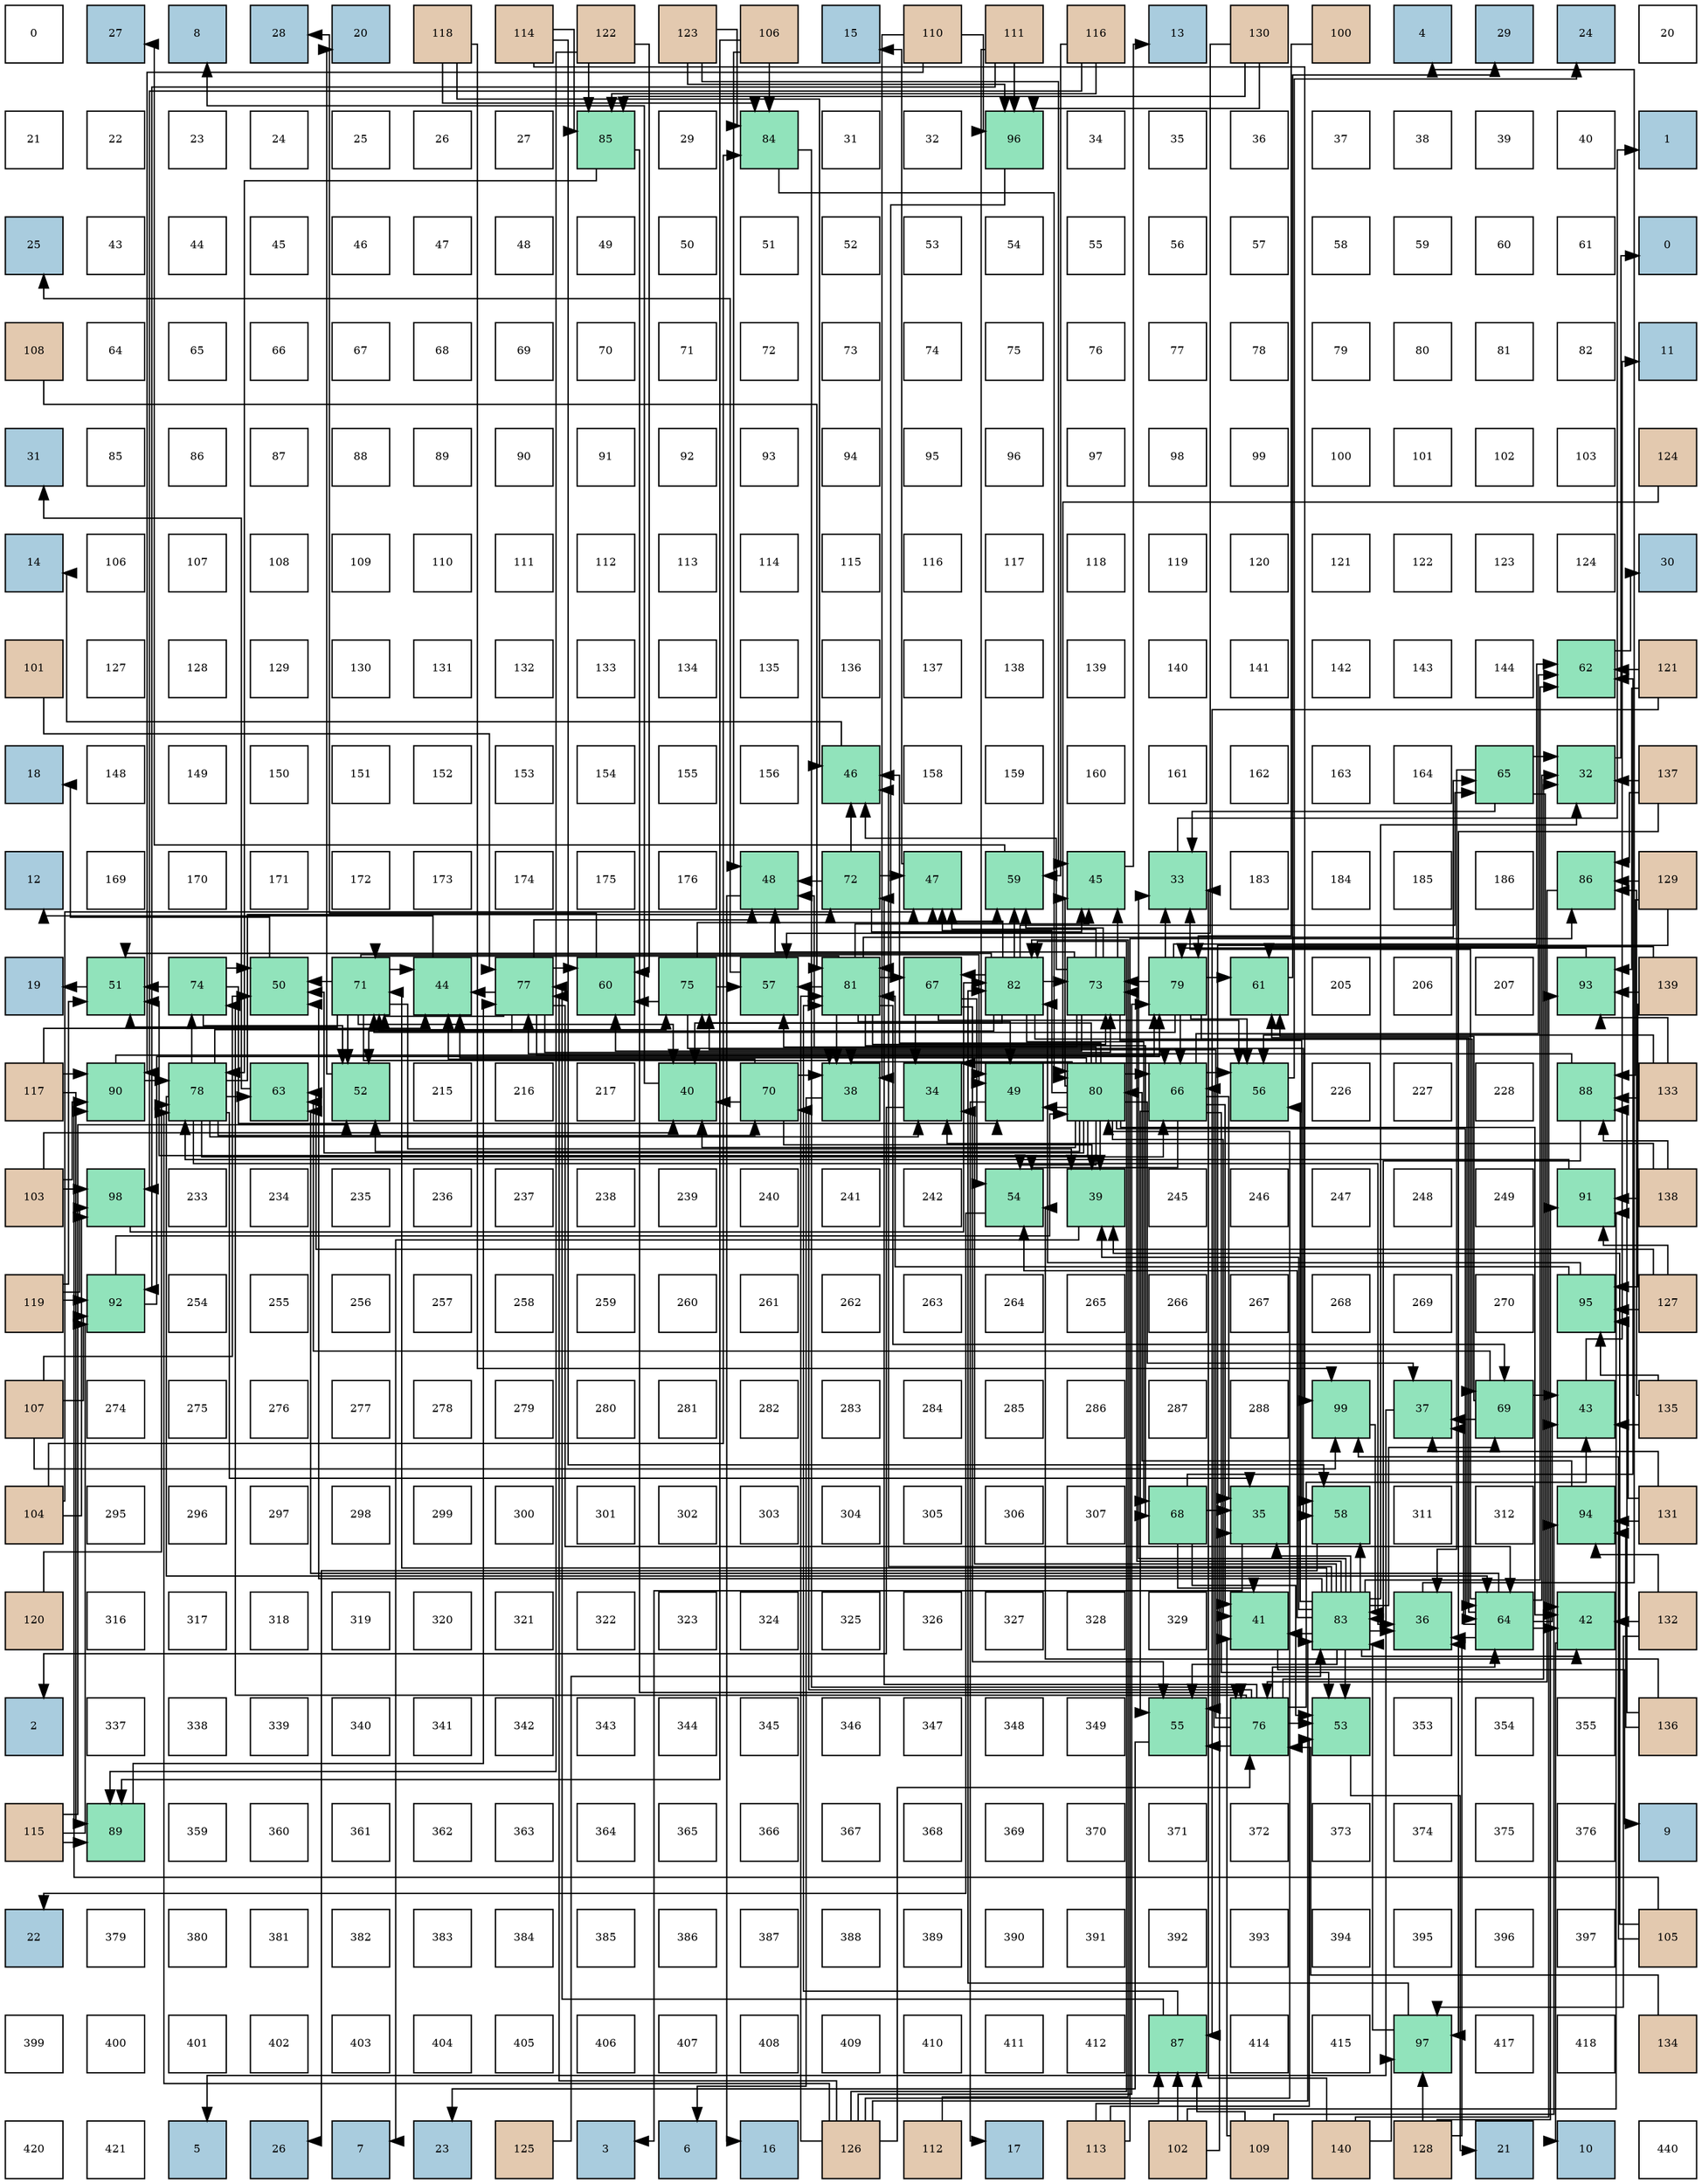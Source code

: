 digraph layout{
 rankdir=TB;
 splines=ortho;
 node [style=filled shape=square fixedsize=true width=0.6];
0[label="0", fontsize=8, fillcolor="#ffffff"];
1[label="27", fontsize=8, fillcolor="#a9ccde"];
2[label="8", fontsize=8, fillcolor="#a9ccde"];
3[label="28", fontsize=8, fillcolor="#a9ccde"];
4[label="20", fontsize=8, fillcolor="#a9ccde"];
5[label="118", fontsize=8, fillcolor="#e3c9af"];
6[label="114", fontsize=8, fillcolor="#e3c9af"];
7[label="122", fontsize=8, fillcolor="#e3c9af"];
8[label="123", fontsize=8, fillcolor="#e3c9af"];
9[label="106", fontsize=8, fillcolor="#e3c9af"];
10[label="15", fontsize=8, fillcolor="#a9ccde"];
11[label="110", fontsize=8, fillcolor="#e3c9af"];
12[label="111", fontsize=8, fillcolor="#e3c9af"];
13[label="116", fontsize=8, fillcolor="#e3c9af"];
14[label="13", fontsize=8, fillcolor="#a9ccde"];
15[label="130", fontsize=8, fillcolor="#e3c9af"];
16[label="100", fontsize=8, fillcolor="#e3c9af"];
17[label="4", fontsize=8, fillcolor="#a9ccde"];
18[label="29", fontsize=8, fillcolor="#a9ccde"];
19[label="24", fontsize=8, fillcolor="#a9ccde"];
20[label="20", fontsize=8, fillcolor="#ffffff"];
21[label="21", fontsize=8, fillcolor="#ffffff"];
22[label="22", fontsize=8, fillcolor="#ffffff"];
23[label="23", fontsize=8, fillcolor="#ffffff"];
24[label="24", fontsize=8, fillcolor="#ffffff"];
25[label="25", fontsize=8, fillcolor="#ffffff"];
26[label="26", fontsize=8, fillcolor="#ffffff"];
27[label="27", fontsize=8, fillcolor="#ffffff"];
28[label="85", fontsize=8, fillcolor="#91e3bb"];
29[label="29", fontsize=8, fillcolor="#ffffff"];
30[label="84", fontsize=8, fillcolor="#91e3bb"];
31[label="31", fontsize=8, fillcolor="#ffffff"];
32[label="32", fontsize=8, fillcolor="#ffffff"];
33[label="96", fontsize=8, fillcolor="#91e3bb"];
34[label="34", fontsize=8, fillcolor="#ffffff"];
35[label="35", fontsize=8, fillcolor="#ffffff"];
36[label="36", fontsize=8, fillcolor="#ffffff"];
37[label="37", fontsize=8, fillcolor="#ffffff"];
38[label="38", fontsize=8, fillcolor="#ffffff"];
39[label="39", fontsize=8, fillcolor="#ffffff"];
40[label="40", fontsize=8, fillcolor="#ffffff"];
41[label="1", fontsize=8, fillcolor="#a9ccde"];
42[label="25", fontsize=8, fillcolor="#a9ccde"];
43[label="43", fontsize=8, fillcolor="#ffffff"];
44[label="44", fontsize=8, fillcolor="#ffffff"];
45[label="45", fontsize=8, fillcolor="#ffffff"];
46[label="46", fontsize=8, fillcolor="#ffffff"];
47[label="47", fontsize=8, fillcolor="#ffffff"];
48[label="48", fontsize=8, fillcolor="#ffffff"];
49[label="49", fontsize=8, fillcolor="#ffffff"];
50[label="50", fontsize=8, fillcolor="#ffffff"];
51[label="51", fontsize=8, fillcolor="#ffffff"];
52[label="52", fontsize=8, fillcolor="#ffffff"];
53[label="53", fontsize=8, fillcolor="#ffffff"];
54[label="54", fontsize=8, fillcolor="#ffffff"];
55[label="55", fontsize=8, fillcolor="#ffffff"];
56[label="56", fontsize=8, fillcolor="#ffffff"];
57[label="57", fontsize=8, fillcolor="#ffffff"];
58[label="58", fontsize=8, fillcolor="#ffffff"];
59[label="59", fontsize=8, fillcolor="#ffffff"];
60[label="60", fontsize=8, fillcolor="#ffffff"];
61[label="61", fontsize=8, fillcolor="#ffffff"];
62[label="0", fontsize=8, fillcolor="#a9ccde"];
63[label="108", fontsize=8, fillcolor="#e3c9af"];
64[label="64", fontsize=8, fillcolor="#ffffff"];
65[label="65", fontsize=8, fillcolor="#ffffff"];
66[label="66", fontsize=8, fillcolor="#ffffff"];
67[label="67", fontsize=8, fillcolor="#ffffff"];
68[label="68", fontsize=8, fillcolor="#ffffff"];
69[label="69", fontsize=8, fillcolor="#ffffff"];
70[label="70", fontsize=8, fillcolor="#ffffff"];
71[label="71", fontsize=8, fillcolor="#ffffff"];
72[label="72", fontsize=8, fillcolor="#ffffff"];
73[label="73", fontsize=8, fillcolor="#ffffff"];
74[label="74", fontsize=8, fillcolor="#ffffff"];
75[label="75", fontsize=8, fillcolor="#ffffff"];
76[label="76", fontsize=8, fillcolor="#ffffff"];
77[label="77", fontsize=8, fillcolor="#ffffff"];
78[label="78", fontsize=8, fillcolor="#ffffff"];
79[label="79", fontsize=8, fillcolor="#ffffff"];
80[label="80", fontsize=8, fillcolor="#ffffff"];
81[label="81", fontsize=8, fillcolor="#ffffff"];
82[label="82", fontsize=8, fillcolor="#ffffff"];
83[label="11", fontsize=8, fillcolor="#a9ccde"];
84[label="31", fontsize=8, fillcolor="#a9ccde"];
85[label="85", fontsize=8, fillcolor="#ffffff"];
86[label="86", fontsize=8, fillcolor="#ffffff"];
87[label="87", fontsize=8, fillcolor="#ffffff"];
88[label="88", fontsize=8, fillcolor="#ffffff"];
89[label="89", fontsize=8, fillcolor="#ffffff"];
90[label="90", fontsize=8, fillcolor="#ffffff"];
91[label="91", fontsize=8, fillcolor="#ffffff"];
92[label="92", fontsize=8, fillcolor="#ffffff"];
93[label="93", fontsize=8, fillcolor="#ffffff"];
94[label="94", fontsize=8, fillcolor="#ffffff"];
95[label="95", fontsize=8, fillcolor="#ffffff"];
96[label="96", fontsize=8, fillcolor="#ffffff"];
97[label="97", fontsize=8, fillcolor="#ffffff"];
98[label="98", fontsize=8, fillcolor="#ffffff"];
99[label="99", fontsize=8, fillcolor="#ffffff"];
100[label="100", fontsize=8, fillcolor="#ffffff"];
101[label="101", fontsize=8, fillcolor="#ffffff"];
102[label="102", fontsize=8, fillcolor="#ffffff"];
103[label="103", fontsize=8, fillcolor="#ffffff"];
104[label="124", fontsize=8, fillcolor="#e3c9af"];
105[label="14", fontsize=8, fillcolor="#a9ccde"];
106[label="106", fontsize=8, fillcolor="#ffffff"];
107[label="107", fontsize=8, fillcolor="#ffffff"];
108[label="108", fontsize=8, fillcolor="#ffffff"];
109[label="109", fontsize=8, fillcolor="#ffffff"];
110[label="110", fontsize=8, fillcolor="#ffffff"];
111[label="111", fontsize=8, fillcolor="#ffffff"];
112[label="112", fontsize=8, fillcolor="#ffffff"];
113[label="113", fontsize=8, fillcolor="#ffffff"];
114[label="114", fontsize=8, fillcolor="#ffffff"];
115[label="115", fontsize=8, fillcolor="#ffffff"];
116[label="116", fontsize=8, fillcolor="#ffffff"];
117[label="117", fontsize=8, fillcolor="#ffffff"];
118[label="118", fontsize=8, fillcolor="#ffffff"];
119[label="119", fontsize=8, fillcolor="#ffffff"];
120[label="120", fontsize=8, fillcolor="#ffffff"];
121[label="121", fontsize=8, fillcolor="#ffffff"];
122[label="122", fontsize=8, fillcolor="#ffffff"];
123[label="123", fontsize=8, fillcolor="#ffffff"];
124[label="124", fontsize=8, fillcolor="#ffffff"];
125[label="30", fontsize=8, fillcolor="#a9ccde"];
126[label="101", fontsize=8, fillcolor="#e3c9af"];
127[label="127", fontsize=8, fillcolor="#ffffff"];
128[label="128", fontsize=8, fillcolor="#ffffff"];
129[label="129", fontsize=8, fillcolor="#ffffff"];
130[label="130", fontsize=8, fillcolor="#ffffff"];
131[label="131", fontsize=8, fillcolor="#ffffff"];
132[label="132", fontsize=8, fillcolor="#ffffff"];
133[label="133", fontsize=8, fillcolor="#ffffff"];
134[label="134", fontsize=8, fillcolor="#ffffff"];
135[label="135", fontsize=8, fillcolor="#ffffff"];
136[label="136", fontsize=8, fillcolor="#ffffff"];
137[label="137", fontsize=8, fillcolor="#ffffff"];
138[label="138", fontsize=8, fillcolor="#ffffff"];
139[label="139", fontsize=8, fillcolor="#ffffff"];
140[label="140", fontsize=8, fillcolor="#ffffff"];
141[label="141", fontsize=8, fillcolor="#ffffff"];
142[label="142", fontsize=8, fillcolor="#ffffff"];
143[label="143", fontsize=8, fillcolor="#ffffff"];
144[label="144", fontsize=8, fillcolor="#ffffff"];
145[label="62", fontsize=8, fillcolor="#91e3bb"];
146[label="121", fontsize=8, fillcolor="#e3c9af"];
147[label="18", fontsize=8, fillcolor="#a9ccde"];
148[label="148", fontsize=8, fillcolor="#ffffff"];
149[label="149", fontsize=8, fillcolor="#ffffff"];
150[label="150", fontsize=8, fillcolor="#ffffff"];
151[label="151", fontsize=8, fillcolor="#ffffff"];
152[label="152", fontsize=8, fillcolor="#ffffff"];
153[label="153", fontsize=8, fillcolor="#ffffff"];
154[label="154", fontsize=8, fillcolor="#ffffff"];
155[label="155", fontsize=8, fillcolor="#ffffff"];
156[label="156", fontsize=8, fillcolor="#ffffff"];
157[label="46", fontsize=8, fillcolor="#91e3bb"];
158[label="158", fontsize=8, fillcolor="#ffffff"];
159[label="159", fontsize=8, fillcolor="#ffffff"];
160[label="160", fontsize=8, fillcolor="#ffffff"];
161[label="161", fontsize=8, fillcolor="#ffffff"];
162[label="162", fontsize=8, fillcolor="#ffffff"];
163[label="163", fontsize=8, fillcolor="#ffffff"];
164[label="164", fontsize=8, fillcolor="#ffffff"];
165[label="65", fontsize=8, fillcolor="#91e3bb"];
166[label="32", fontsize=8, fillcolor="#91e3bb"];
167[label="137", fontsize=8, fillcolor="#e3c9af"];
168[label="12", fontsize=8, fillcolor="#a9ccde"];
169[label="169", fontsize=8, fillcolor="#ffffff"];
170[label="170", fontsize=8, fillcolor="#ffffff"];
171[label="171", fontsize=8, fillcolor="#ffffff"];
172[label="172", fontsize=8, fillcolor="#ffffff"];
173[label="173", fontsize=8, fillcolor="#ffffff"];
174[label="174", fontsize=8, fillcolor="#ffffff"];
175[label="175", fontsize=8, fillcolor="#ffffff"];
176[label="176", fontsize=8, fillcolor="#ffffff"];
177[label="48", fontsize=8, fillcolor="#91e3bb"];
178[label="72", fontsize=8, fillcolor="#91e3bb"];
179[label="47", fontsize=8, fillcolor="#91e3bb"];
180[label="59", fontsize=8, fillcolor="#91e3bb"];
181[label="45", fontsize=8, fillcolor="#91e3bb"];
182[label="33", fontsize=8, fillcolor="#91e3bb"];
183[label="183", fontsize=8, fillcolor="#ffffff"];
184[label="184", fontsize=8, fillcolor="#ffffff"];
185[label="185", fontsize=8, fillcolor="#ffffff"];
186[label="186", fontsize=8, fillcolor="#ffffff"];
187[label="86", fontsize=8, fillcolor="#91e3bb"];
188[label="129", fontsize=8, fillcolor="#e3c9af"];
189[label="19", fontsize=8, fillcolor="#a9ccde"];
190[label="51", fontsize=8, fillcolor="#91e3bb"];
191[label="74", fontsize=8, fillcolor="#91e3bb"];
192[label="50", fontsize=8, fillcolor="#91e3bb"];
193[label="71", fontsize=8, fillcolor="#91e3bb"];
194[label="44", fontsize=8, fillcolor="#91e3bb"];
195[label="77", fontsize=8, fillcolor="#91e3bb"];
196[label="60", fontsize=8, fillcolor="#91e3bb"];
197[label="75", fontsize=8, fillcolor="#91e3bb"];
198[label="57", fontsize=8, fillcolor="#91e3bb"];
199[label="81", fontsize=8, fillcolor="#91e3bb"];
200[label="67", fontsize=8, fillcolor="#91e3bb"];
201[label="82", fontsize=8, fillcolor="#91e3bb"];
202[label="73", fontsize=8, fillcolor="#91e3bb"];
203[label="79", fontsize=8, fillcolor="#91e3bb"];
204[label="61", fontsize=8, fillcolor="#91e3bb"];
205[label="205", fontsize=8, fillcolor="#ffffff"];
206[label="206", fontsize=8, fillcolor="#ffffff"];
207[label="207", fontsize=8, fillcolor="#ffffff"];
208[label="93", fontsize=8, fillcolor="#91e3bb"];
209[label="139", fontsize=8, fillcolor="#e3c9af"];
210[label="117", fontsize=8, fillcolor="#e3c9af"];
211[label="90", fontsize=8, fillcolor="#91e3bb"];
212[label="78", fontsize=8, fillcolor="#91e3bb"];
213[label="63", fontsize=8, fillcolor="#91e3bb"];
214[label="52", fontsize=8, fillcolor="#91e3bb"];
215[label="215", fontsize=8, fillcolor="#ffffff"];
216[label="216", fontsize=8, fillcolor="#ffffff"];
217[label="217", fontsize=8, fillcolor="#ffffff"];
218[label="40", fontsize=8, fillcolor="#91e3bb"];
219[label="70", fontsize=8, fillcolor="#91e3bb"];
220[label="38", fontsize=8, fillcolor="#91e3bb"];
221[label="34", fontsize=8, fillcolor="#91e3bb"];
222[label="49", fontsize=8, fillcolor="#91e3bb"];
223[label="80", fontsize=8, fillcolor="#91e3bb"];
224[label="66", fontsize=8, fillcolor="#91e3bb"];
225[label="56", fontsize=8, fillcolor="#91e3bb"];
226[label="226", fontsize=8, fillcolor="#ffffff"];
227[label="227", fontsize=8, fillcolor="#ffffff"];
228[label="228", fontsize=8, fillcolor="#ffffff"];
229[label="88", fontsize=8, fillcolor="#91e3bb"];
230[label="133", fontsize=8, fillcolor="#e3c9af"];
231[label="103", fontsize=8, fillcolor="#e3c9af"];
232[label="98", fontsize=8, fillcolor="#91e3bb"];
233[label="233", fontsize=8, fillcolor="#ffffff"];
234[label="234", fontsize=8, fillcolor="#ffffff"];
235[label="235", fontsize=8, fillcolor="#ffffff"];
236[label="236", fontsize=8, fillcolor="#ffffff"];
237[label="237", fontsize=8, fillcolor="#ffffff"];
238[label="238", fontsize=8, fillcolor="#ffffff"];
239[label="239", fontsize=8, fillcolor="#ffffff"];
240[label="240", fontsize=8, fillcolor="#ffffff"];
241[label="241", fontsize=8, fillcolor="#ffffff"];
242[label="242", fontsize=8, fillcolor="#ffffff"];
243[label="54", fontsize=8, fillcolor="#91e3bb"];
244[label="39", fontsize=8, fillcolor="#91e3bb"];
245[label="245", fontsize=8, fillcolor="#ffffff"];
246[label="246", fontsize=8, fillcolor="#ffffff"];
247[label="247", fontsize=8, fillcolor="#ffffff"];
248[label="248", fontsize=8, fillcolor="#ffffff"];
249[label="249", fontsize=8, fillcolor="#ffffff"];
250[label="91", fontsize=8, fillcolor="#91e3bb"];
251[label="138", fontsize=8, fillcolor="#e3c9af"];
252[label="119", fontsize=8, fillcolor="#e3c9af"];
253[label="92", fontsize=8, fillcolor="#91e3bb"];
254[label="254", fontsize=8, fillcolor="#ffffff"];
255[label="255", fontsize=8, fillcolor="#ffffff"];
256[label="256", fontsize=8, fillcolor="#ffffff"];
257[label="257", fontsize=8, fillcolor="#ffffff"];
258[label="258", fontsize=8, fillcolor="#ffffff"];
259[label="259", fontsize=8, fillcolor="#ffffff"];
260[label="260", fontsize=8, fillcolor="#ffffff"];
261[label="261", fontsize=8, fillcolor="#ffffff"];
262[label="262", fontsize=8, fillcolor="#ffffff"];
263[label="263", fontsize=8, fillcolor="#ffffff"];
264[label="264", fontsize=8, fillcolor="#ffffff"];
265[label="265", fontsize=8, fillcolor="#ffffff"];
266[label="266", fontsize=8, fillcolor="#ffffff"];
267[label="267", fontsize=8, fillcolor="#ffffff"];
268[label="268", fontsize=8, fillcolor="#ffffff"];
269[label="269", fontsize=8, fillcolor="#ffffff"];
270[label="270", fontsize=8, fillcolor="#ffffff"];
271[label="95", fontsize=8, fillcolor="#91e3bb"];
272[label="127", fontsize=8, fillcolor="#e3c9af"];
273[label="107", fontsize=8, fillcolor="#e3c9af"];
274[label="274", fontsize=8, fillcolor="#ffffff"];
275[label="275", fontsize=8, fillcolor="#ffffff"];
276[label="276", fontsize=8, fillcolor="#ffffff"];
277[label="277", fontsize=8, fillcolor="#ffffff"];
278[label="278", fontsize=8, fillcolor="#ffffff"];
279[label="279", fontsize=8, fillcolor="#ffffff"];
280[label="280", fontsize=8, fillcolor="#ffffff"];
281[label="281", fontsize=8, fillcolor="#ffffff"];
282[label="282", fontsize=8, fillcolor="#ffffff"];
283[label="283", fontsize=8, fillcolor="#ffffff"];
284[label="284", fontsize=8, fillcolor="#ffffff"];
285[label="285", fontsize=8, fillcolor="#ffffff"];
286[label="286", fontsize=8, fillcolor="#ffffff"];
287[label="287", fontsize=8, fillcolor="#ffffff"];
288[label="288", fontsize=8, fillcolor="#ffffff"];
289[label="99", fontsize=8, fillcolor="#91e3bb"];
290[label="37", fontsize=8, fillcolor="#91e3bb"];
291[label="69", fontsize=8, fillcolor="#91e3bb"];
292[label="43", fontsize=8, fillcolor="#91e3bb"];
293[label="135", fontsize=8, fillcolor="#e3c9af"];
294[label="104", fontsize=8, fillcolor="#e3c9af"];
295[label="295", fontsize=8, fillcolor="#ffffff"];
296[label="296", fontsize=8, fillcolor="#ffffff"];
297[label="297", fontsize=8, fillcolor="#ffffff"];
298[label="298", fontsize=8, fillcolor="#ffffff"];
299[label="299", fontsize=8, fillcolor="#ffffff"];
300[label="300", fontsize=8, fillcolor="#ffffff"];
301[label="301", fontsize=8, fillcolor="#ffffff"];
302[label="302", fontsize=8, fillcolor="#ffffff"];
303[label="303", fontsize=8, fillcolor="#ffffff"];
304[label="304", fontsize=8, fillcolor="#ffffff"];
305[label="305", fontsize=8, fillcolor="#ffffff"];
306[label="306", fontsize=8, fillcolor="#ffffff"];
307[label="307", fontsize=8, fillcolor="#ffffff"];
308[label="68", fontsize=8, fillcolor="#91e3bb"];
309[label="35", fontsize=8, fillcolor="#91e3bb"];
310[label="58", fontsize=8, fillcolor="#91e3bb"];
311[label="311", fontsize=8, fillcolor="#ffffff"];
312[label="312", fontsize=8, fillcolor="#ffffff"];
313[label="94", fontsize=8, fillcolor="#91e3bb"];
314[label="131", fontsize=8, fillcolor="#e3c9af"];
315[label="120", fontsize=8, fillcolor="#e3c9af"];
316[label="316", fontsize=8, fillcolor="#ffffff"];
317[label="317", fontsize=8, fillcolor="#ffffff"];
318[label="318", fontsize=8, fillcolor="#ffffff"];
319[label="319", fontsize=8, fillcolor="#ffffff"];
320[label="320", fontsize=8, fillcolor="#ffffff"];
321[label="321", fontsize=8, fillcolor="#ffffff"];
322[label="322", fontsize=8, fillcolor="#ffffff"];
323[label="323", fontsize=8, fillcolor="#ffffff"];
324[label="324", fontsize=8, fillcolor="#ffffff"];
325[label="325", fontsize=8, fillcolor="#ffffff"];
326[label="326", fontsize=8, fillcolor="#ffffff"];
327[label="327", fontsize=8, fillcolor="#ffffff"];
328[label="328", fontsize=8, fillcolor="#ffffff"];
329[label="329", fontsize=8, fillcolor="#ffffff"];
330[label="41", fontsize=8, fillcolor="#91e3bb"];
331[label="83", fontsize=8, fillcolor="#91e3bb"];
332[label="36", fontsize=8, fillcolor="#91e3bb"];
333[label="64", fontsize=8, fillcolor="#91e3bb"];
334[label="42", fontsize=8, fillcolor="#91e3bb"];
335[label="132", fontsize=8, fillcolor="#e3c9af"];
336[label="2", fontsize=8, fillcolor="#a9ccde"];
337[label="337", fontsize=8, fillcolor="#ffffff"];
338[label="338", fontsize=8, fillcolor="#ffffff"];
339[label="339", fontsize=8, fillcolor="#ffffff"];
340[label="340", fontsize=8, fillcolor="#ffffff"];
341[label="341", fontsize=8, fillcolor="#ffffff"];
342[label="342", fontsize=8, fillcolor="#ffffff"];
343[label="343", fontsize=8, fillcolor="#ffffff"];
344[label="344", fontsize=8, fillcolor="#ffffff"];
345[label="345", fontsize=8, fillcolor="#ffffff"];
346[label="346", fontsize=8, fillcolor="#ffffff"];
347[label="347", fontsize=8, fillcolor="#ffffff"];
348[label="348", fontsize=8, fillcolor="#ffffff"];
349[label="349", fontsize=8, fillcolor="#ffffff"];
350[label="55", fontsize=8, fillcolor="#91e3bb"];
351[label="76", fontsize=8, fillcolor="#91e3bb"];
352[label="53", fontsize=8, fillcolor="#91e3bb"];
353[label="353", fontsize=8, fillcolor="#ffffff"];
354[label="354", fontsize=8, fillcolor="#ffffff"];
355[label="355", fontsize=8, fillcolor="#ffffff"];
356[label="136", fontsize=8, fillcolor="#e3c9af"];
357[label="115", fontsize=8, fillcolor="#e3c9af"];
358[label="89", fontsize=8, fillcolor="#91e3bb"];
359[label="359", fontsize=8, fillcolor="#ffffff"];
360[label="360", fontsize=8, fillcolor="#ffffff"];
361[label="361", fontsize=8, fillcolor="#ffffff"];
362[label="362", fontsize=8, fillcolor="#ffffff"];
363[label="363", fontsize=8, fillcolor="#ffffff"];
364[label="364", fontsize=8, fillcolor="#ffffff"];
365[label="365", fontsize=8, fillcolor="#ffffff"];
366[label="366", fontsize=8, fillcolor="#ffffff"];
367[label="367", fontsize=8, fillcolor="#ffffff"];
368[label="368", fontsize=8, fillcolor="#ffffff"];
369[label="369", fontsize=8, fillcolor="#ffffff"];
370[label="370", fontsize=8, fillcolor="#ffffff"];
371[label="371", fontsize=8, fillcolor="#ffffff"];
372[label="372", fontsize=8, fillcolor="#ffffff"];
373[label="373", fontsize=8, fillcolor="#ffffff"];
374[label="374", fontsize=8, fillcolor="#ffffff"];
375[label="375", fontsize=8, fillcolor="#ffffff"];
376[label="376", fontsize=8, fillcolor="#ffffff"];
377[label="9", fontsize=8, fillcolor="#a9ccde"];
378[label="22", fontsize=8, fillcolor="#a9ccde"];
379[label="379", fontsize=8, fillcolor="#ffffff"];
380[label="380", fontsize=8, fillcolor="#ffffff"];
381[label="381", fontsize=8, fillcolor="#ffffff"];
382[label="382", fontsize=8, fillcolor="#ffffff"];
383[label="383", fontsize=8, fillcolor="#ffffff"];
384[label="384", fontsize=8, fillcolor="#ffffff"];
385[label="385", fontsize=8, fillcolor="#ffffff"];
386[label="386", fontsize=8, fillcolor="#ffffff"];
387[label="387", fontsize=8, fillcolor="#ffffff"];
388[label="388", fontsize=8, fillcolor="#ffffff"];
389[label="389", fontsize=8, fillcolor="#ffffff"];
390[label="390", fontsize=8, fillcolor="#ffffff"];
391[label="391", fontsize=8, fillcolor="#ffffff"];
392[label="392", fontsize=8, fillcolor="#ffffff"];
393[label="393", fontsize=8, fillcolor="#ffffff"];
394[label="394", fontsize=8, fillcolor="#ffffff"];
395[label="395", fontsize=8, fillcolor="#ffffff"];
396[label="396", fontsize=8, fillcolor="#ffffff"];
397[label="397", fontsize=8, fillcolor="#ffffff"];
398[label="105", fontsize=8, fillcolor="#e3c9af"];
399[label="399", fontsize=8, fillcolor="#ffffff"];
400[label="400", fontsize=8, fillcolor="#ffffff"];
401[label="401", fontsize=8, fillcolor="#ffffff"];
402[label="402", fontsize=8, fillcolor="#ffffff"];
403[label="403", fontsize=8, fillcolor="#ffffff"];
404[label="404", fontsize=8, fillcolor="#ffffff"];
405[label="405", fontsize=8, fillcolor="#ffffff"];
406[label="406", fontsize=8, fillcolor="#ffffff"];
407[label="407", fontsize=8, fillcolor="#ffffff"];
408[label="408", fontsize=8, fillcolor="#ffffff"];
409[label="409", fontsize=8, fillcolor="#ffffff"];
410[label="410", fontsize=8, fillcolor="#ffffff"];
411[label="411", fontsize=8, fillcolor="#ffffff"];
412[label="412", fontsize=8, fillcolor="#ffffff"];
413[label="87", fontsize=8, fillcolor="#91e3bb"];
414[label="414", fontsize=8, fillcolor="#ffffff"];
415[label="415", fontsize=8, fillcolor="#ffffff"];
416[label="97", fontsize=8, fillcolor="#91e3bb"];
417[label="417", fontsize=8, fillcolor="#ffffff"];
418[label="418", fontsize=8, fillcolor="#ffffff"];
419[label="134", fontsize=8, fillcolor="#e3c9af"];
420[label="420", fontsize=8, fillcolor="#ffffff"];
421[label="421", fontsize=8, fillcolor="#ffffff"];
422[label="5", fontsize=8, fillcolor="#a9ccde"];
423[label="26", fontsize=8, fillcolor="#a9ccde"];
424[label="7", fontsize=8, fillcolor="#a9ccde"];
425[label="23", fontsize=8, fillcolor="#a9ccde"];
426[label="125", fontsize=8, fillcolor="#e3c9af"];
427[label="3", fontsize=8, fillcolor="#a9ccde"];
428[label="6", fontsize=8, fillcolor="#a9ccde"];
429[label="16", fontsize=8, fillcolor="#a9ccde"];
430[label="126", fontsize=8, fillcolor="#e3c9af"];
431[label="112", fontsize=8, fillcolor="#e3c9af"];
432[label="17", fontsize=8, fillcolor="#a9ccde"];
433[label="113", fontsize=8, fillcolor="#e3c9af"];
434[label="102", fontsize=8, fillcolor="#e3c9af"];
435[label="109", fontsize=8, fillcolor="#e3c9af"];
436[label="140", fontsize=8, fillcolor="#e3c9af"];
437[label="128", fontsize=8, fillcolor="#e3c9af"];
438[label="21", fontsize=8, fillcolor="#a9ccde"];
439[label="10", fontsize=8, fillcolor="#a9ccde"];
440[label="440", fontsize=8, fillcolor="#ffffff"];
edge [constraint=false, style=vis];166 -> 62;
182 -> 41;
221 -> 336;
309 -> 427;
332 -> 17;
290 -> 422;
220 -> 428;
244 -> 424;
218 -> 2;
330 -> 377;
334 -> 439;
292 -> 83;
194 -> 168;
181 -> 14;
157 -> 105;
179 -> 10;
177 -> 429;
222 -> 432;
192 -> 147;
190 -> 189;
214 -> 4;
352 -> 438;
243 -> 378;
350 -> 425;
225 -> 19;
198 -> 42;
310 -> 423;
180 -> 1;
196 -> 3;
204 -> 18;
145 -> 125;
213 -> 84;
333 -> 166;
333 -> 182;
333 -> 332;
333 -> 290;
333 -> 334;
333 -> 292;
333 -> 204;
333 -> 213;
165 -> 166;
165 -> 182;
165 -> 332;
165 -> 334;
224 -> 221;
224 -> 309;
224 -> 330;
224 -> 352;
224 -> 243;
224 -> 350;
224 -> 225;
224 -> 145;
200 -> 221;
200 -> 243;
200 -> 350;
200 -> 225;
308 -> 309;
308 -> 330;
308 -> 352;
308 -> 145;
291 -> 290;
291 -> 292;
291 -> 204;
291 -> 213;
219 -> 220;
219 -> 244;
219 -> 218;
219 -> 194;
193 -> 220;
193 -> 244;
193 -> 218;
193 -> 194;
193 -> 222;
193 -> 192;
193 -> 190;
193 -> 214;
178 -> 181;
178 -> 157;
178 -> 179;
178 -> 177;
202 -> 181;
202 -> 157;
202 -> 179;
202 -> 177;
202 -> 198;
202 -> 310;
202 -> 180;
202 -> 196;
191 -> 222;
191 -> 192;
191 -> 190;
191 -> 214;
197 -> 198;
197 -> 310;
197 -> 180;
197 -> 196;
351 -> 166;
351 -> 292;
351 -> 352;
351 -> 350;
351 -> 333;
351 -> 224;
351 -> 219;
351 -> 178;
351 -> 191;
351 -> 197;
195 -> 194;
195 -> 177;
195 -> 214;
195 -> 196;
195 -> 333;
195 -> 224;
195 -> 193;
195 -> 202;
212 -> 221;
212 -> 309;
212 -> 332;
212 -> 213;
212 -> 333;
212 -> 224;
212 -> 219;
212 -> 178;
212 -> 191;
212 -> 197;
203 -> 182;
203 -> 225;
203 -> 204;
203 -> 145;
203 -> 333;
203 -> 224;
203 -> 193;
203 -> 202;
223 -> 290;
223 -> 220;
223 -> 244;
223 -> 218;
223 -> 330;
223 -> 334;
223 -> 194;
223 -> 181;
223 -> 157;
223 -> 179;
223 -> 177;
223 -> 222;
223 -> 192;
223 -> 190;
223 -> 214;
223 -> 243;
223 -> 333;
223 -> 224;
223 -> 197;
199 -> 220;
199 -> 181;
199 -> 222;
199 -> 198;
199 -> 165;
199 -> 200;
199 -> 308;
199 -> 291;
199 -> 193;
199 -> 202;
201 -> 218;
201 -> 179;
201 -> 190;
201 -> 180;
201 -> 165;
201 -> 200;
201 -> 308;
201 -> 291;
201 -> 193;
201 -> 202;
331 -> 166;
331 -> 182;
331 -> 221;
331 -> 309;
331 -> 332;
331 -> 244;
331 -> 330;
331 -> 334;
331 -> 157;
331 -> 192;
331 -> 352;
331 -> 243;
331 -> 350;
331 -> 225;
331 -> 310;
331 -> 145;
331 -> 291;
331 -> 193;
331 -> 202;
30 -> 351;
30 -> 223;
28 -> 351;
28 -> 212;
187 -> 351;
413 -> 195;
413 -> 199;
229 -> 195;
229 -> 331;
358 -> 195;
211 -> 212;
211 -> 203;
250 -> 212;
253 -> 203;
253 -> 223;
208 -> 203;
313 -> 223;
271 -> 199;
271 -> 201;
33 -> 199;
416 -> 201;
416 -> 331;
232 -> 201;
289 -> 331;
16 -> 203;
126 -> 195;
434 -> 309;
434 -> 413;
434 -> 250;
231 -> 218;
231 -> 211;
231 -> 232;
294 -> 179;
294 -> 30;
294 -> 232;
398 -> 244;
398 -> 211;
398 -> 289;
9 -> 177;
9 -> 30;
9 -> 358;
273 -> 192;
273 -> 253;
273 -> 289;
63 -> 199;
435 -> 330;
435 -> 413;
435 -> 313;
11 -> 220;
11 -> 211;
11 -> 33;
12 -> 222;
12 -> 253;
12 -> 33;
431 -> 201;
433 -> 352;
433 -> 187;
433 -> 413;
6 -> 310;
6 -> 28;
6 -> 289;
357 -> 214;
357 -> 358;
357 -> 253;
13 -> 180;
13 -> 28;
13 -> 232;
210 -> 194;
210 -> 358;
210 -> 211;
5 -> 157;
5 -> 30;
5 -> 289;
252 -> 190;
252 -> 253;
252 -> 232;
315 -> 212;
146 -> 145;
146 -> 413;
146 -> 208;
7 -> 196;
7 -> 28;
7 -> 358;
8 -> 181;
8 -> 30;
8 -> 33;
104 -> 223;
426 -> 331;
430 -> 351;
430 -> 195;
430 -> 212;
430 -> 203;
430 -> 223;
430 -> 199;
430 -> 201;
430 -> 331;
272 -> 213;
272 -> 250;
272 -> 271;
437 -> 332;
437 -> 250;
437 -> 416;
188 -> 350;
188 -> 187;
188 -> 229;
15 -> 198;
15 -> 28;
15 -> 33;
314 -> 290;
314 -> 313;
314 -> 271;
335 -> 334;
335 -> 313;
335 -> 416;
230 -> 225;
230 -> 229;
230 -> 208;
419 -> 351;
293 -> 292;
293 -> 187;
293 -> 271;
356 -> 243;
356 -> 229;
356 -> 313;
167 -> 166;
167 -> 187;
167 -> 416;
251 -> 221;
251 -> 229;
251 -> 250;
209 -> 204;
209 -> 208;
209 -> 271;
436 -> 182;
436 -> 208;
436 -> 416;
edge [constraint=true, style=invis];
0 -> 21 -> 42 -> 63 -> 84 -> 105 -> 126 -> 147 -> 168 -> 189 -> 210 -> 231 -> 252 -> 273 -> 294 -> 315 -> 336 -> 357 -> 378 -> 399 -> 420;
1 -> 22 -> 43 -> 64 -> 85 -> 106 -> 127 -> 148 -> 169 -> 190 -> 211 -> 232 -> 253 -> 274 -> 295 -> 316 -> 337 -> 358 -> 379 -> 400 -> 421;
2 -> 23 -> 44 -> 65 -> 86 -> 107 -> 128 -> 149 -> 170 -> 191 -> 212 -> 233 -> 254 -> 275 -> 296 -> 317 -> 338 -> 359 -> 380 -> 401 -> 422;
3 -> 24 -> 45 -> 66 -> 87 -> 108 -> 129 -> 150 -> 171 -> 192 -> 213 -> 234 -> 255 -> 276 -> 297 -> 318 -> 339 -> 360 -> 381 -> 402 -> 423;
4 -> 25 -> 46 -> 67 -> 88 -> 109 -> 130 -> 151 -> 172 -> 193 -> 214 -> 235 -> 256 -> 277 -> 298 -> 319 -> 340 -> 361 -> 382 -> 403 -> 424;
5 -> 26 -> 47 -> 68 -> 89 -> 110 -> 131 -> 152 -> 173 -> 194 -> 215 -> 236 -> 257 -> 278 -> 299 -> 320 -> 341 -> 362 -> 383 -> 404 -> 425;
6 -> 27 -> 48 -> 69 -> 90 -> 111 -> 132 -> 153 -> 174 -> 195 -> 216 -> 237 -> 258 -> 279 -> 300 -> 321 -> 342 -> 363 -> 384 -> 405 -> 426;
7 -> 28 -> 49 -> 70 -> 91 -> 112 -> 133 -> 154 -> 175 -> 196 -> 217 -> 238 -> 259 -> 280 -> 301 -> 322 -> 343 -> 364 -> 385 -> 406 -> 427;
8 -> 29 -> 50 -> 71 -> 92 -> 113 -> 134 -> 155 -> 176 -> 197 -> 218 -> 239 -> 260 -> 281 -> 302 -> 323 -> 344 -> 365 -> 386 -> 407 -> 428;
9 -> 30 -> 51 -> 72 -> 93 -> 114 -> 135 -> 156 -> 177 -> 198 -> 219 -> 240 -> 261 -> 282 -> 303 -> 324 -> 345 -> 366 -> 387 -> 408 -> 429;
10 -> 31 -> 52 -> 73 -> 94 -> 115 -> 136 -> 157 -> 178 -> 199 -> 220 -> 241 -> 262 -> 283 -> 304 -> 325 -> 346 -> 367 -> 388 -> 409 -> 430;
11 -> 32 -> 53 -> 74 -> 95 -> 116 -> 137 -> 158 -> 179 -> 200 -> 221 -> 242 -> 263 -> 284 -> 305 -> 326 -> 347 -> 368 -> 389 -> 410 -> 431;
12 -> 33 -> 54 -> 75 -> 96 -> 117 -> 138 -> 159 -> 180 -> 201 -> 222 -> 243 -> 264 -> 285 -> 306 -> 327 -> 348 -> 369 -> 390 -> 411 -> 432;
13 -> 34 -> 55 -> 76 -> 97 -> 118 -> 139 -> 160 -> 181 -> 202 -> 223 -> 244 -> 265 -> 286 -> 307 -> 328 -> 349 -> 370 -> 391 -> 412 -> 433;
14 -> 35 -> 56 -> 77 -> 98 -> 119 -> 140 -> 161 -> 182 -> 203 -> 224 -> 245 -> 266 -> 287 -> 308 -> 329 -> 350 -> 371 -> 392 -> 413 -> 434;
15 -> 36 -> 57 -> 78 -> 99 -> 120 -> 141 -> 162 -> 183 -> 204 -> 225 -> 246 -> 267 -> 288 -> 309 -> 330 -> 351 -> 372 -> 393 -> 414 -> 435;
16 -> 37 -> 58 -> 79 -> 100 -> 121 -> 142 -> 163 -> 184 -> 205 -> 226 -> 247 -> 268 -> 289 -> 310 -> 331 -> 352 -> 373 -> 394 -> 415 -> 436;
17 -> 38 -> 59 -> 80 -> 101 -> 122 -> 143 -> 164 -> 185 -> 206 -> 227 -> 248 -> 269 -> 290 -> 311 -> 332 -> 353 -> 374 -> 395 -> 416 -> 437;
18 -> 39 -> 60 -> 81 -> 102 -> 123 -> 144 -> 165 -> 186 -> 207 -> 228 -> 249 -> 270 -> 291 -> 312 -> 333 -> 354 -> 375 -> 396 -> 417 -> 438;
19 -> 40 -> 61 -> 82 -> 103 -> 124 -> 145 -> 166 -> 187 -> 208 -> 229 -> 250 -> 271 -> 292 -> 313 -> 334 -> 355 -> 376 -> 397 -> 418 -> 439;
20 -> 41 -> 62 -> 83 -> 104 -> 125 -> 146 -> 167 -> 188 -> 209 -> 230 -> 251 -> 272 -> 293 -> 314 -> 335 -> 356 -> 377 -> 398 -> 419 -> 440;
rank = same {0 -> 1 -> 2 -> 3 -> 4 -> 5 -> 6 -> 7 -> 8 -> 9 -> 10 -> 11 -> 12 -> 13 -> 14 -> 15 -> 16 -> 17 -> 18 -> 19 -> 20};
rank = same {21 -> 22 -> 23 -> 24 -> 25 -> 26 -> 27 -> 28 -> 29 -> 30 -> 31 -> 32 -> 33 -> 34 -> 35 -> 36 -> 37 -> 38 -> 39 -> 40 -> 41};
rank = same {42 -> 43 -> 44 -> 45 -> 46 -> 47 -> 48 -> 49 -> 50 -> 51 -> 52 -> 53 -> 54 -> 55 -> 56 -> 57 -> 58 -> 59 -> 60 -> 61 -> 62};
rank = same {63 -> 64 -> 65 -> 66 -> 67 -> 68 -> 69 -> 70 -> 71 -> 72 -> 73 -> 74 -> 75 -> 76 -> 77 -> 78 -> 79 -> 80 -> 81 -> 82 -> 83};
rank = same {84 -> 85 -> 86 -> 87 -> 88 -> 89 -> 90 -> 91 -> 92 -> 93 -> 94 -> 95 -> 96 -> 97 -> 98 -> 99 -> 100 -> 101 -> 102 -> 103 -> 104};
rank = same {105 -> 106 -> 107 -> 108 -> 109 -> 110 -> 111 -> 112 -> 113 -> 114 -> 115 -> 116 -> 117 -> 118 -> 119 -> 120 -> 121 -> 122 -> 123 -> 124 -> 125};
rank = same {126 -> 127 -> 128 -> 129 -> 130 -> 131 -> 132 -> 133 -> 134 -> 135 -> 136 -> 137 -> 138 -> 139 -> 140 -> 141 -> 142 -> 143 -> 144 -> 145 -> 146};
rank = same {147 -> 148 -> 149 -> 150 -> 151 -> 152 -> 153 -> 154 -> 155 -> 156 -> 157 -> 158 -> 159 -> 160 -> 161 -> 162 -> 163 -> 164 -> 165 -> 166 -> 167};
rank = same {168 -> 169 -> 170 -> 171 -> 172 -> 173 -> 174 -> 175 -> 176 -> 177 -> 178 -> 179 -> 180 -> 181 -> 182 -> 183 -> 184 -> 185 -> 186 -> 187 -> 188};
rank = same {189 -> 190 -> 191 -> 192 -> 193 -> 194 -> 195 -> 196 -> 197 -> 198 -> 199 -> 200 -> 201 -> 202 -> 203 -> 204 -> 205 -> 206 -> 207 -> 208 -> 209};
rank = same {210 -> 211 -> 212 -> 213 -> 214 -> 215 -> 216 -> 217 -> 218 -> 219 -> 220 -> 221 -> 222 -> 223 -> 224 -> 225 -> 226 -> 227 -> 228 -> 229 -> 230};
rank = same {231 -> 232 -> 233 -> 234 -> 235 -> 236 -> 237 -> 238 -> 239 -> 240 -> 241 -> 242 -> 243 -> 244 -> 245 -> 246 -> 247 -> 248 -> 249 -> 250 -> 251};
rank = same {252 -> 253 -> 254 -> 255 -> 256 -> 257 -> 258 -> 259 -> 260 -> 261 -> 262 -> 263 -> 264 -> 265 -> 266 -> 267 -> 268 -> 269 -> 270 -> 271 -> 272};
rank = same {273 -> 274 -> 275 -> 276 -> 277 -> 278 -> 279 -> 280 -> 281 -> 282 -> 283 -> 284 -> 285 -> 286 -> 287 -> 288 -> 289 -> 290 -> 291 -> 292 -> 293};
rank = same {294 -> 295 -> 296 -> 297 -> 298 -> 299 -> 300 -> 301 -> 302 -> 303 -> 304 -> 305 -> 306 -> 307 -> 308 -> 309 -> 310 -> 311 -> 312 -> 313 -> 314};
rank = same {315 -> 316 -> 317 -> 318 -> 319 -> 320 -> 321 -> 322 -> 323 -> 324 -> 325 -> 326 -> 327 -> 328 -> 329 -> 330 -> 331 -> 332 -> 333 -> 334 -> 335};
rank = same {336 -> 337 -> 338 -> 339 -> 340 -> 341 -> 342 -> 343 -> 344 -> 345 -> 346 -> 347 -> 348 -> 349 -> 350 -> 351 -> 352 -> 353 -> 354 -> 355 -> 356};
rank = same {357 -> 358 -> 359 -> 360 -> 361 -> 362 -> 363 -> 364 -> 365 -> 366 -> 367 -> 368 -> 369 -> 370 -> 371 -> 372 -> 373 -> 374 -> 375 -> 376 -> 377};
rank = same {378 -> 379 -> 380 -> 381 -> 382 -> 383 -> 384 -> 385 -> 386 -> 387 -> 388 -> 389 -> 390 -> 391 -> 392 -> 393 -> 394 -> 395 -> 396 -> 397 -> 398};
rank = same {399 -> 400 -> 401 -> 402 -> 403 -> 404 -> 405 -> 406 -> 407 -> 408 -> 409 -> 410 -> 411 -> 412 -> 413 -> 414 -> 415 -> 416 -> 417 -> 418 -> 419};
rank = same {420 -> 421 -> 422 -> 423 -> 424 -> 425 -> 426 -> 427 -> 428 -> 429 -> 430 -> 431 -> 432 -> 433 -> 434 -> 435 -> 436 -> 437 -> 438 -> 439 -> 440};
}